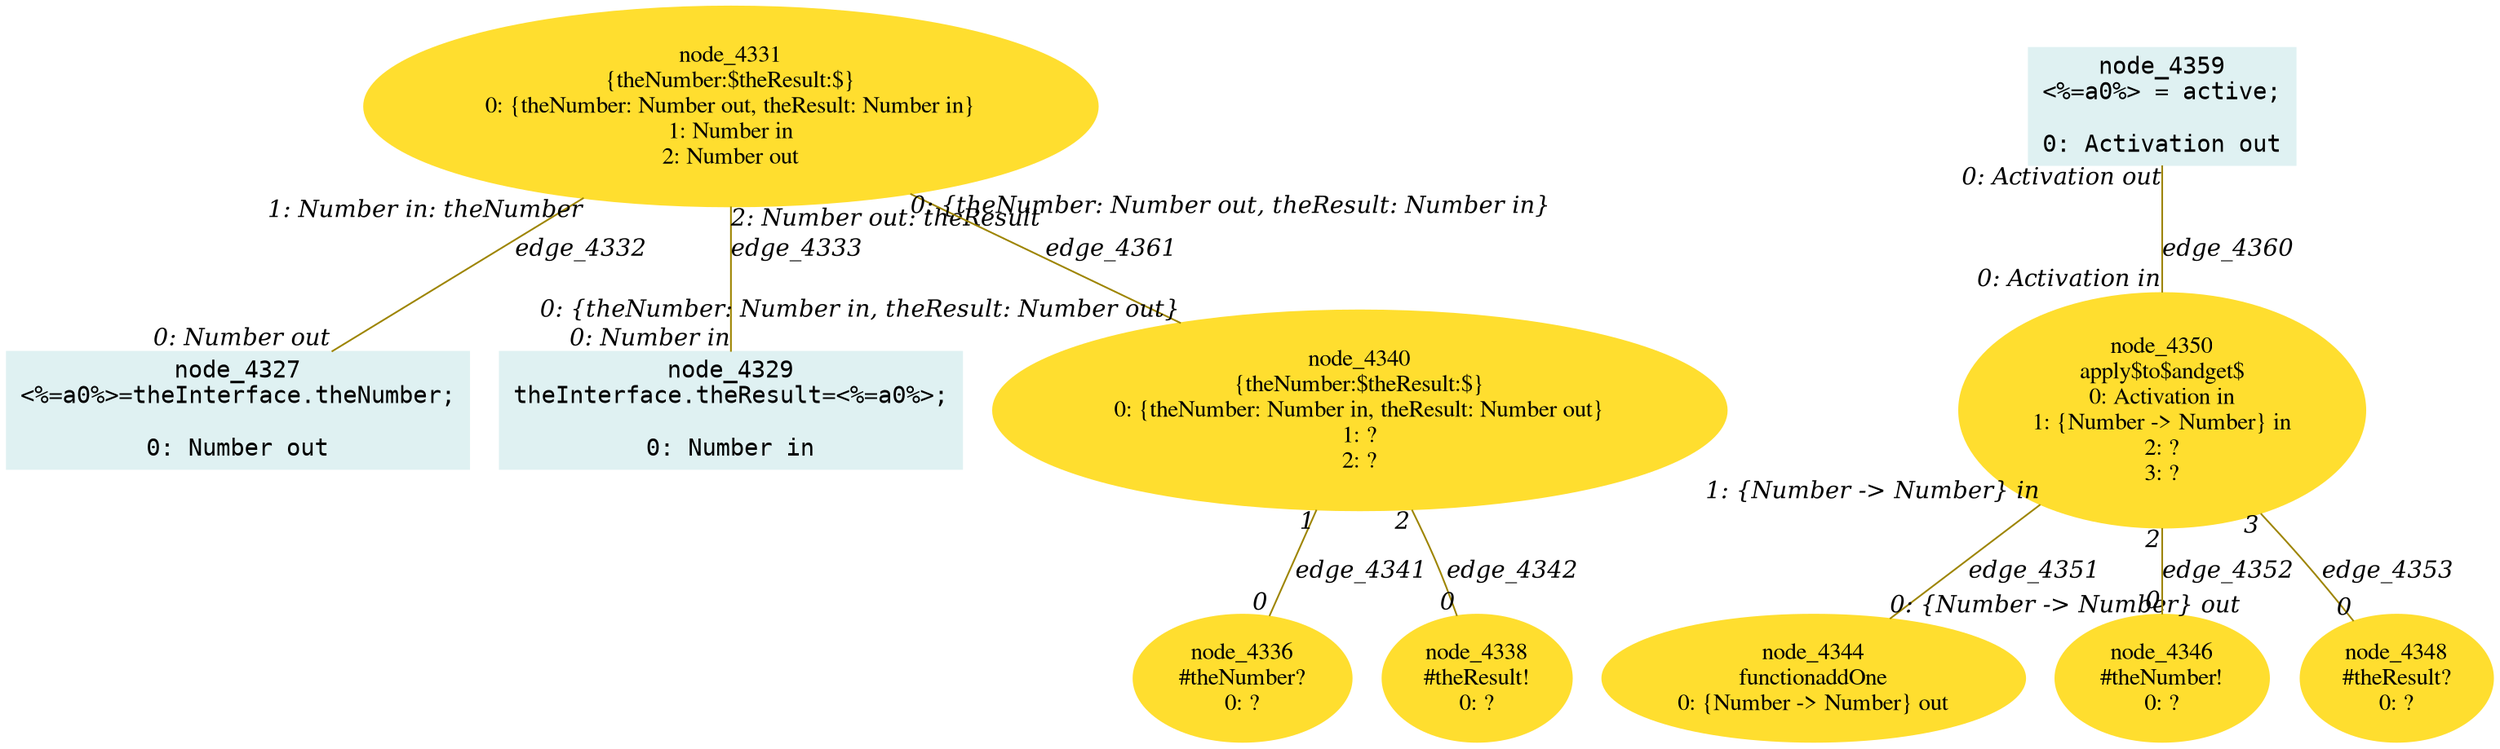 digraph g{node_4327 [shape="box", style="filled", color="#dff1f2", fontname="Courier", label="node_4327
<%=a0%>=theInterface.theNumber;

0: Number out" ]
node_4329 [shape="box", style="filled", color="#dff1f2", fontname="Courier", label="node_4329
theInterface.theResult=<%=a0%>;

0: Number in" ]
node_4331 [shape="ellipse", style="filled", color="#ffde2f", fontname="Times", label="node_4331
{theNumber:$theResult:$}
0: {theNumber: Number out, theResult: Number in}
1: Number in
2: Number out" ]
node_4336 [shape="ellipse", style="filled", color="#ffde2f", fontname="Times", label="node_4336
#theNumber?
0: ?" ]
node_4338 [shape="ellipse", style="filled", color="#ffde2f", fontname="Times", label="node_4338
#theResult!
0: ?" ]
node_4340 [shape="ellipse", style="filled", color="#ffde2f", fontname="Times", label="node_4340
{theNumber:$theResult:$}
0: {theNumber: Number in, theResult: Number out}
1: ?
2: ?" ]
node_4344 [shape="ellipse", style="filled", color="#ffde2f", fontname="Times", label="node_4344
functionaddOne
0: {Number -> Number} out" ]
node_4346 [shape="ellipse", style="filled", color="#ffde2f", fontname="Times", label="node_4346
#theNumber!
0: ?" ]
node_4348 [shape="ellipse", style="filled", color="#ffde2f", fontname="Times", label="node_4348
#theResult?
0: ?" ]
node_4350 [shape="ellipse", style="filled", color="#ffde2f", fontname="Times", label="node_4350
apply$to$andget$
0: Activation in
1: {Number -> Number} in
2: ?
3: ?" ]
node_4359 [shape="box", style="filled", color="#dff1f2", fontname="Courier", label="node_4359
<%=a0%> = active;

0: Activation out" ]
node_4331 -> node_4327 [dir=none, arrowHead=none, fontname="Times-Italic", arrowsize=1, color="#9d8400", label="edge_4332",  headlabel="0: Number out", taillabel="1: Number in: theNumber" ]
node_4331 -> node_4329 [dir=none, arrowHead=none, fontname="Times-Italic", arrowsize=1, color="#9d8400", label="edge_4333",  headlabel="0: Number in", taillabel="2: Number out: theResult" ]
node_4340 -> node_4336 [dir=none, arrowHead=none, fontname="Times-Italic", arrowsize=1, color="#9d8400", label="edge_4341",  headlabel="0", taillabel="1" ]
node_4340 -> node_4338 [dir=none, arrowHead=none, fontname="Times-Italic", arrowsize=1, color="#9d8400", label="edge_4342",  headlabel="0", taillabel="2" ]
node_4350 -> node_4344 [dir=none, arrowHead=none, fontname="Times-Italic", arrowsize=1, color="#9d8400", label="edge_4351",  headlabel="0: {Number -> Number} out", taillabel="1: {Number -> Number} in" ]
node_4350 -> node_4346 [dir=none, arrowHead=none, fontname="Times-Italic", arrowsize=1, color="#9d8400", label="edge_4352",  headlabel="0", taillabel="2" ]
node_4350 -> node_4348 [dir=none, arrowHead=none, fontname="Times-Italic", arrowsize=1, color="#9d8400", label="edge_4353",  headlabel="0", taillabel="3" ]
node_4359 -> node_4350 [dir=none, arrowHead=none, fontname="Times-Italic", arrowsize=1, color="#9d8400", label="edge_4360",  headlabel="0: Activation in", taillabel="0: Activation out" ]
node_4331 -> node_4340 [dir=none, arrowHead=none, fontname="Times-Italic", arrowsize=1, color="#9d8400", label="edge_4361",  headlabel="0: {theNumber: Number in, theResult: Number out}", taillabel="0: {theNumber: Number out, theResult: Number in}" ]
}